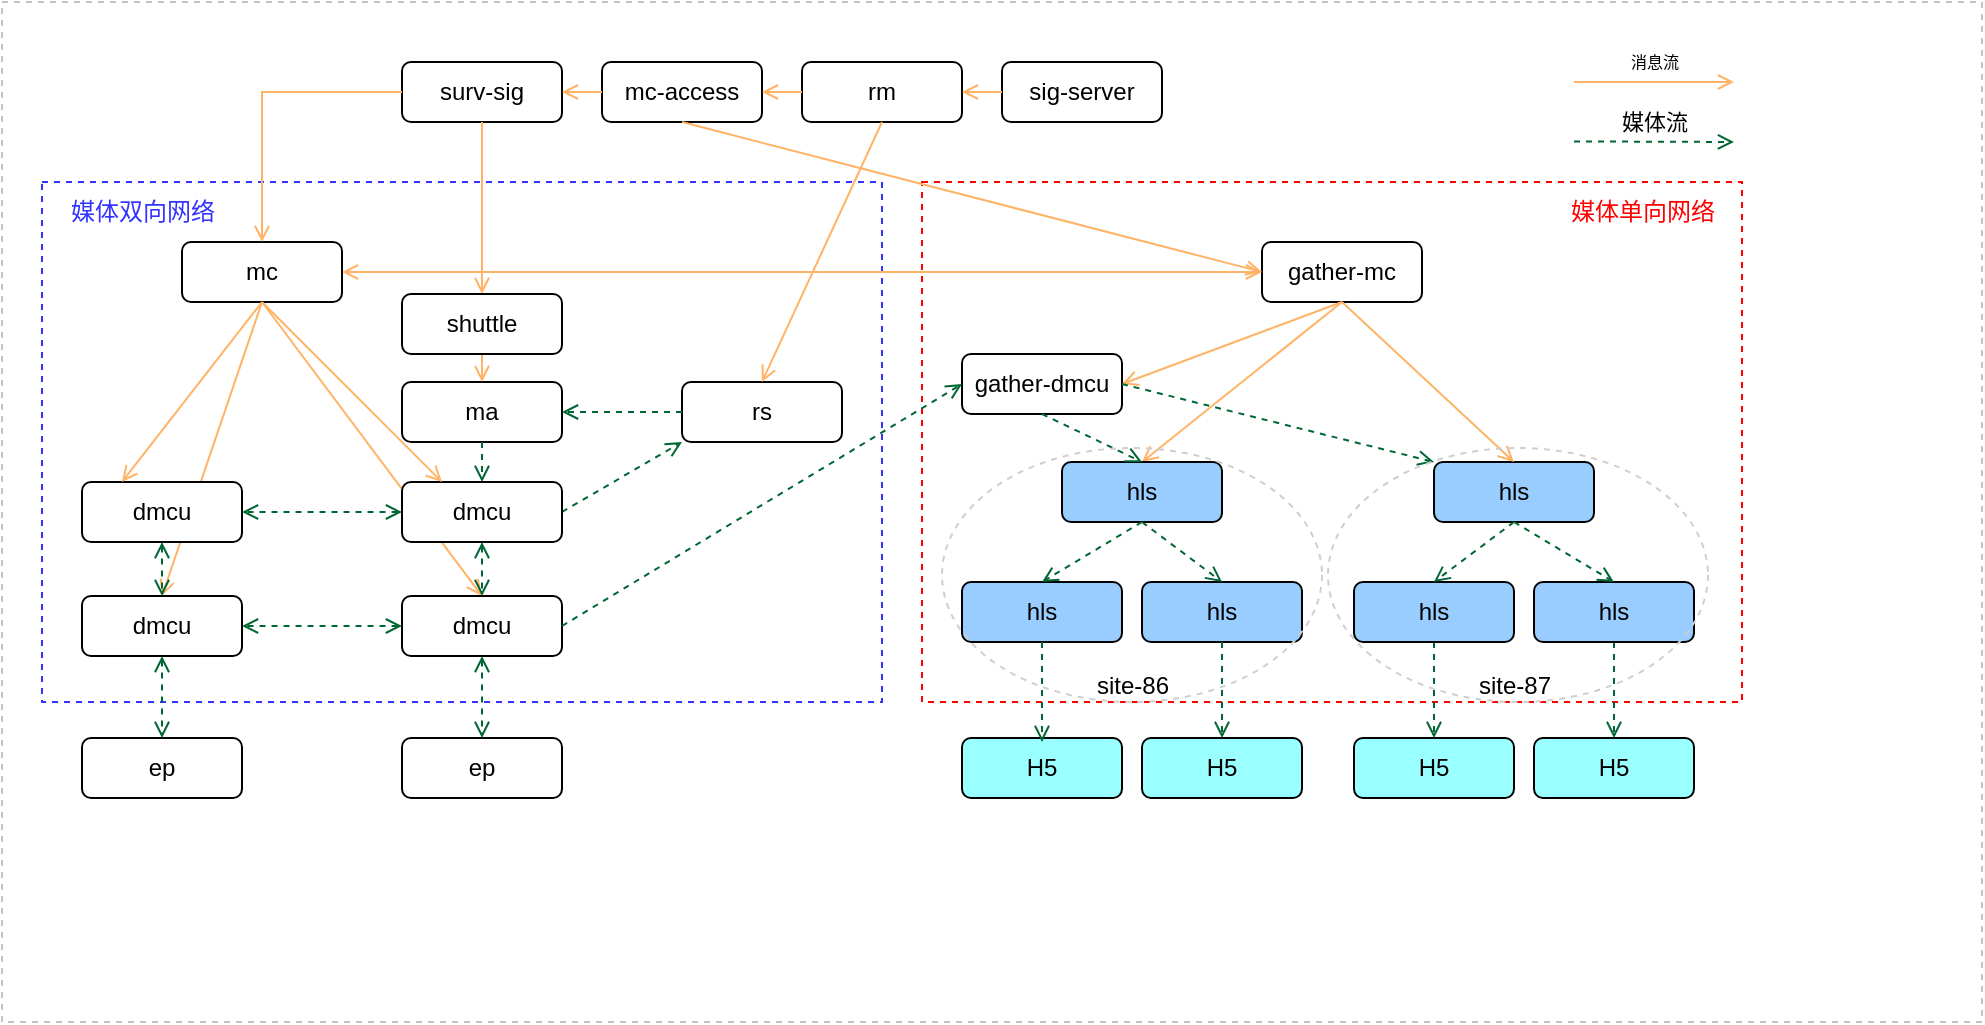 <mxfile version="20.0.3" type="github" pages="2">
  <diagram id="CH8DpX-lFAURxRskI41Q" name="内网直播">
    <mxGraphModel dx="916" dy="461" grid="1" gridSize="10" guides="1" tooltips="1" connect="1" arrows="1" fold="1" page="1" pageScale="1" pageWidth="827" pageHeight="1169" math="0" shadow="0">
      <root>
        <mxCell id="0" />
        <mxCell id="1" parent="0" />
        <mxCell id="xdmrDdHuAQ9QDbXB6d65-68" value="" style="rounded=0;whiteSpace=wrap;html=1;dashed=1;fontSize=11;strokeColor=#C4C4C4;" parent="1" vertex="1">
          <mxGeometry x="180" y="620" width="990" height="510" as="geometry" />
        </mxCell>
        <mxCell id="Kd89IbtlPx_BLbznbSWo-29" value="" style="rounded=0;whiteSpace=wrap;html=1;dashed=1;shadow=0;strokeWidth=1;perimeterSpacing=0;strokeColor=#FF0000;" parent="1" vertex="1">
          <mxGeometry x="640" y="710" width="410" height="260" as="geometry" />
        </mxCell>
        <mxCell id="Kd89IbtlPx_BLbznbSWo-9" value="" style="rounded=0;whiteSpace=wrap;html=1;dashed=1;shadow=0;strokeWidth=1;perimeterSpacing=0;fontColor=#3333FF;strokeColor=#3333ff;" parent="1" vertex="1">
          <mxGeometry x="200" y="710" width="420" height="260" as="geometry" />
        </mxCell>
        <mxCell id="xdmrDdHuAQ9QDbXB6d65-25" value="" style="endArrow=none;html=1;rounded=0;strokeColor=#FFB366;startArrow=open;startFill=0;endFill=0;entryX=0.5;entryY=1;entryDx=0;entryDy=0;exitX=0.5;exitY=0;exitDx=0;exitDy=0;" parent="1" source="xdmrDdHuAQ9QDbXB6d65-22" target="xdmrDdHuAQ9QDbXB6d65-4" edge="1">
          <mxGeometry width="50" height="50" relative="1" as="geometry">
            <mxPoint x="340" y="770" as="sourcePoint" />
            <mxPoint x="380" y="690" as="targetPoint" />
          </mxGeometry>
        </mxCell>
        <mxCell id="xdmrDdHuAQ9QDbXB6d65-27" value="" style="endArrow=none;html=1;rounded=0;strokeColor=#FFB366;startArrow=open;startFill=0;endFill=0;entryX=0.5;entryY=1;entryDx=0;entryDy=0;exitX=0.5;exitY=0;exitDx=0;exitDy=0;" parent="1" source="xdmrDdHuAQ9QDbXB6d65-23" target="xdmrDdHuAQ9QDbXB6d65-4" edge="1">
          <mxGeometry width="50" height="50" relative="1" as="geometry">
            <mxPoint x="380" y="900" as="sourcePoint" />
            <mxPoint x="320" y="850" as="targetPoint" />
          </mxGeometry>
        </mxCell>
        <mxCell id="1ZzLorKd17TTzzQaAokJ-24" value="" style="endArrow=none;html=1;rounded=0;strokeColor=#FFB366;startArrow=open;startFill=0;endFill=0;entryX=0.5;entryY=1;entryDx=0;entryDy=0;exitX=0.5;exitY=0;exitDx=0;exitDy=0;" parent="1" source="1ZzLorKd17TTzzQaAokJ-2" target="Kd89IbtlPx_BLbznbSWo-30" edge="1">
          <mxGeometry width="50" height="50" relative="1" as="geometry">
            <mxPoint x="750" y="880" as="sourcePoint" />
            <mxPoint x="760" y="800" as="targetPoint" />
          </mxGeometry>
        </mxCell>
        <mxCell id="Kd89IbtlPx_BLbznbSWo-30" value="gather-mc" style="rounded=1;whiteSpace=wrap;html=1;" parent="1" vertex="1">
          <mxGeometry x="810" y="740" width="80" height="30" as="geometry" />
        </mxCell>
        <mxCell id="Kd89IbtlPx_BLbznbSWo-31" value="gather-dmcu" style="rounded=1;whiteSpace=wrap;html=1;" parent="1" vertex="1">
          <mxGeometry x="660" y="796" width="80" height="30" as="geometry" />
        </mxCell>
        <mxCell id="Kd89IbtlPx_BLbznbSWo-67" value="媒体单向网络" style="text;html=1;resizable=0;autosize=1;align=center;verticalAlign=middle;points=[];fillColor=none;strokeColor=none;rounded=0;shadow=0;dashed=1;fontColor=#ff0000;" parent="1" vertex="1">
          <mxGeometry x="950" y="710" width="100" height="30" as="geometry" />
        </mxCell>
        <mxCell id="Kd89IbtlPx_BLbznbSWo-68" value="媒体流" style="endArrow=open;startArrow=none;html=1;exitX=1;exitY=0.5;exitDx=0;exitDy=0;rounded=0;endFill=0;startFill=0;dashed=1;strokeColor=#006633;" parent="1" edge="1">
          <mxGeometry x="-0.001" y="10" width="50" height="50" relative="1" as="geometry">
            <mxPoint x="966" y="689.71" as="sourcePoint" />
            <mxPoint x="1046" y="690" as="targetPoint" />
            <mxPoint as="offset" />
          </mxGeometry>
        </mxCell>
        <mxCell id="Kd89IbtlPx_BLbznbSWo-69" value="消息流" style="endArrow=open;html=1;rounded=0;strokeColor=#FFB366;startArrow=none;startFill=0;exitX=1;exitY=0.5;exitDx=0;exitDy=0;endFill=0;fontSize=8;" parent="1" edge="1">
          <mxGeometry y="10" width="50" height="50" relative="1" as="geometry">
            <mxPoint x="966" y="660" as="sourcePoint" />
            <mxPoint x="1046" y="660" as="targetPoint" />
            <mxPoint as="offset" />
          </mxGeometry>
        </mxCell>
        <mxCell id="1ZzLorKd17TTzzQaAokJ-2" value="hls" style="rounded=1;whiteSpace=wrap;html=1;fillColor=#99CCFF;" parent="1" vertex="1">
          <mxGeometry x="710" y="850" width="80" height="30" as="geometry" />
        </mxCell>
        <mxCell id="1ZzLorKd17TTzzQaAokJ-4" value="hls" style="rounded=1;whiteSpace=wrap;html=1;fillColor=#99CCFF;" parent="1" vertex="1">
          <mxGeometry x="660" y="910" width="80" height="30" as="geometry" />
        </mxCell>
        <mxCell id="1ZzLorKd17TTzzQaAokJ-5" value="hls" style="rounded=1;whiteSpace=wrap;html=1;fillColor=#99CCFF;" parent="1" vertex="1">
          <mxGeometry x="750" y="910" width="80" height="30" as="geometry" />
        </mxCell>
        <mxCell id="1ZzLorKd17TTzzQaAokJ-13" value="" style="endArrow=open;startArrow=none;html=1;entryX=0.5;entryY=0;entryDx=0;entryDy=0;rounded=0;endFill=0;startFill=0;dashed=1;strokeColor=#006633;exitX=0.5;exitY=1;exitDx=0;exitDy=0;" parent="1" source="1ZzLorKd17TTzzQaAokJ-2" target="1ZzLorKd17TTzzQaAokJ-5" edge="1">
          <mxGeometry width="50" height="50" relative="1" as="geometry">
            <mxPoint x="880" y="910" as="sourcePoint" />
            <mxPoint x="900" y="940" as="targetPoint" />
          </mxGeometry>
        </mxCell>
        <mxCell id="1ZzLorKd17TTzzQaAokJ-17" value="H5" style="rounded=1;whiteSpace=wrap;html=1;fillColor=#99FFFF;" parent="1" vertex="1">
          <mxGeometry x="856" y="988" width="80" height="30" as="geometry" />
        </mxCell>
        <mxCell id="1ZzLorKd17TTzzQaAokJ-18" value="H5" style="rounded=1;whiteSpace=wrap;html=1;fillColor=#99FFFF;" parent="1" vertex="1">
          <mxGeometry x="946" y="988" width="80" height="30" as="geometry" />
        </mxCell>
        <mxCell id="1ZzLorKd17TTzzQaAokJ-21" value="" style="endArrow=open;startArrow=none;html=1;rounded=0;endFill=0;startFill=0;dashed=1;strokeColor=#006633;exitX=0.5;exitY=1;exitDx=0;exitDy=0;entryX=0.5;entryY=0;entryDx=0;entryDy=0;" parent="1" source="xdmrDdHuAQ9QDbXB6d65-47" target="1ZzLorKd17TTzzQaAokJ-17" edge="1">
          <mxGeometry width="50" height="50" relative="1" as="geometry">
            <mxPoint x="899.66" y="960" as="sourcePoint" />
            <mxPoint x="899.66" y="984" as="targetPoint" />
          </mxGeometry>
        </mxCell>
        <mxCell id="1ZzLorKd17TTzzQaAokJ-22" value="" style="endArrow=open;startArrow=none;html=1;rounded=0;endFill=0;startFill=0;dashed=1;strokeColor=#006633;exitX=0.5;exitY=1;exitDx=0;exitDy=0;entryX=0.5;entryY=0;entryDx=0;entryDy=0;" parent="1" source="xdmrDdHuAQ9QDbXB6d65-48" target="1ZzLorKd17TTzzQaAokJ-18" edge="1">
          <mxGeometry width="50" height="50" relative="1" as="geometry">
            <mxPoint x="999.66" y="960" as="sourcePoint" />
            <mxPoint x="970" y="990" as="targetPoint" />
          </mxGeometry>
        </mxCell>
        <mxCell id="1ZzLorKd17TTzzQaAokJ-23" value="" style="endArrow=none;html=1;rounded=0;strokeColor=#FFB366;startArrow=open;startFill=0;exitX=1;exitY=0.5;exitDx=0;exitDy=0;endFill=0;entryX=0.5;entryY=1;entryDx=0;entryDy=0;" parent="1" source="Kd89IbtlPx_BLbznbSWo-31" target="Kd89IbtlPx_BLbznbSWo-30" edge="1">
          <mxGeometry width="50" height="50" relative="1" as="geometry">
            <mxPoint x="820" y="820" as="sourcePoint" />
            <mxPoint x="670" y="780" as="targetPoint" />
          </mxGeometry>
        </mxCell>
        <mxCell id="OHjsqi2Uj-dsCTkNZmKD-3" value="dmcu" style="rounded=1;whiteSpace=wrap;html=1;" parent="1" vertex="1">
          <mxGeometry x="220" y="860" width="80" height="30" as="geometry" />
        </mxCell>
        <mxCell id="xdmrDdHuAQ9QDbXB6d65-3" value="ma" style="rounded=1;whiteSpace=wrap;html=1;" parent="1" vertex="1">
          <mxGeometry x="380" y="810" width="80" height="30" as="geometry" />
        </mxCell>
        <mxCell id="xdmrDdHuAQ9QDbXB6d65-6" value="sig-server" style="rounded=1;whiteSpace=wrap;html=1;" parent="1" vertex="1">
          <mxGeometry x="680" y="650" width="80" height="30" as="geometry" />
        </mxCell>
        <mxCell id="xdmrDdHuAQ9QDbXB6d65-7" value="rm" style="rounded=1;whiteSpace=wrap;html=1;" parent="1" vertex="1">
          <mxGeometry x="580" y="650" width="80" height="30" as="geometry" />
        </mxCell>
        <mxCell id="xdmrDdHuAQ9QDbXB6d65-8" value="rs" style="rounded=1;whiteSpace=wrap;html=1;" parent="1" vertex="1">
          <mxGeometry x="520" y="810" width="80" height="30" as="geometry" />
        </mxCell>
        <mxCell id="xdmrDdHuAQ9QDbXB6d65-9" value="mc-access" style="rounded=1;whiteSpace=wrap;html=1;" parent="1" vertex="1">
          <mxGeometry x="480" y="650" width="80" height="30" as="geometry" />
        </mxCell>
        <mxCell id="xdmrDdHuAQ9QDbXB6d65-10" value="surv-sig" style="rounded=1;whiteSpace=wrap;html=1;" parent="1" vertex="1">
          <mxGeometry x="380" y="650" width="80" height="30" as="geometry" />
        </mxCell>
        <mxCell id="xdmrDdHuAQ9QDbXB6d65-16" value="" style="endArrow=none;html=1;rounded=0;strokeColor=#FFB366;startArrow=open;startFill=0;endFill=0;entryX=0;entryY=0.5;entryDx=0;entryDy=0;exitX=1;exitY=0.5;exitDx=0;exitDy=0;" parent="1" source="xdmrDdHuAQ9QDbXB6d65-7" target="xdmrDdHuAQ9QDbXB6d65-6" edge="1">
          <mxGeometry width="50" height="50" relative="1" as="geometry">
            <mxPoint x="770" y="820" as="sourcePoint" />
            <mxPoint x="770" y="690" as="targetPoint" />
          </mxGeometry>
        </mxCell>
        <mxCell id="xdmrDdHuAQ9QDbXB6d65-17" value="" style="endArrow=none;html=1;rounded=0;strokeColor=#FFB366;startArrow=open;startFill=0;endFill=0;entryX=0;entryY=0.5;entryDx=0;entryDy=0;exitX=1;exitY=0.5;exitDx=0;exitDy=0;" parent="1" source="xdmrDdHuAQ9QDbXB6d65-9" target="xdmrDdHuAQ9QDbXB6d65-7" edge="1">
          <mxGeometry width="50" height="50" relative="1" as="geometry">
            <mxPoint x="560" y="640" as="sourcePoint" />
            <mxPoint x="580" y="640" as="targetPoint" />
          </mxGeometry>
        </mxCell>
        <mxCell id="xdmrDdHuAQ9QDbXB6d65-18" value="" style="endArrow=none;html=1;rounded=0;strokeColor=#FFB366;startArrow=open;startFill=0;endFill=0;entryX=0;entryY=0.5;entryDx=0;entryDy=0;exitX=1;exitY=0.5;exitDx=0;exitDy=0;" parent="1" source="xdmrDdHuAQ9QDbXB6d65-10" target="xdmrDdHuAQ9QDbXB6d65-9" edge="1">
          <mxGeometry width="50" height="50" relative="1" as="geometry">
            <mxPoint x="680" y="685" as="sourcePoint" />
            <mxPoint x="700" y="685" as="targetPoint" />
          </mxGeometry>
        </mxCell>
        <mxCell id="Kd89IbtlPx_BLbznbSWo-66" value="媒体双向网络" style="text;html=1;resizable=0;autosize=1;align=center;verticalAlign=middle;points=[];fillColor=none;strokeColor=none;rounded=0;shadow=0;dashed=1;fontColor=#3333ff;" parent="1" vertex="1">
          <mxGeometry x="200" y="710" width="100" height="30" as="geometry" />
        </mxCell>
        <mxCell id="xdmrDdHuAQ9QDbXB6d65-21" value="" style="endArrow=open;html=1;strokeColor=#FFB366;startArrow=open;startFill=0;endFill=0;entryX=0;entryY=0.5;entryDx=0;entryDy=0;exitX=1;exitY=0.5;exitDx=0;exitDy=0;strokeWidth=1;rounded=1;" parent="1" source="xdmrDdHuAQ9QDbXB6d65-4" target="Kd89IbtlPx_BLbznbSWo-30" edge="1">
          <mxGeometry width="50" height="50" relative="1" as="geometry">
            <mxPoint x="310" y="720" as="sourcePoint" />
            <mxPoint x="580.0" y="690" as="targetPoint" />
            <Array as="points" />
          </mxGeometry>
        </mxCell>
        <mxCell id="xdmrDdHuAQ9QDbXB6d65-22" value="dmcu" style="rounded=1;whiteSpace=wrap;html=1;" parent="1" vertex="1">
          <mxGeometry x="220" y="917" width="80" height="30" as="geometry" />
        </mxCell>
        <mxCell id="xdmrDdHuAQ9QDbXB6d65-23" value="dmcu" style="rounded=1;whiteSpace=wrap;html=1;" parent="1" vertex="1">
          <mxGeometry x="380" y="917" width="80" height="30" as="geometry" />
        </mxCell>
        <mxCell id="xdmrDdHuAQ9QDbXB6d65-4" value="mc" style="rounded=1;whiteSpace=wrap;html=1;" parent="1" vertex="1">
          <mxGeometry x="270" y="740" width="80" height="30" as="geometry" />
        </mxCell>
        <mxCell id="xdmrDdHuAQ9QDbXB6d65-30" value="" style="endArrow=none;html=1;rounded=0;strokeColor=#FFB366;startArrow=open;startFill=0;endFill=0;entryX=0.5;entryY=1;entryDx=0;entryDy=0;exitX=0.5;exitY=0;exitDx=0;exitDy=0;" parent="1" source="OHjsqi2Uj-dsCTkNZmKD-4" target="xdmrDdHuAQ9QDbXB6d65-10" edge="1">
          <mxGeometry width="50" height="50" relative="1" as="geometry">
            <mxPoint x="460.0" y="690" as="sourcePoint" />
            <mxPoint x="480.0" y="690" as="targetPoint" />
          </mxGeometry>
        </mxCell>
        <mxCell id="xdmrDdHuAQ9QDbXB6d65-31" value="" style="endArrow=open;startArrow=none;html=1;exitX=0;exitY=0.5;exitDx=0;exitDy=0;entryX=1;entryY=0.5;entryDx=0;entryDy=0;rounded=0;endFill=0;startFill=0;dashed=1;strokeColor=#006633;" parent="1" source="xdmrDdHuAQ9QDbXB6d65-8" target="xdmrDdHuAQ9QDbXB6d65-3" edge="1">
          <mxGeometry width="50" height="50" relative="1" as="geometry">
            <mxPoint x="570.0" y="885" as="sourcePoint" />
            <mxPoint x="470.0" y="905" as="targetPoint" />
          </mxGeometry>
        </mxCell>
        <mxCell id="xdmrDdHuAQ9QDbXB6d65-32" value="" style="endArrow=open;startArrow=none;html=1;exitX=0.5;exitY=1;exitDx=0;exitDy=0;entryX=0.5;entryY=0;entryDx=0;entryDy=0;rounded=0;endFill=0;startFill=0;dashed=1;strokeColor=#006633;" parent="1" source="xdmrDdHuAQ9QDbXB6d65-3" target="xdmrDdHuAQ9QDbXB6d65-35" edge="1">
          <mxGeometry width="50" height="50" relative="1" as="geometry">
            <mxPoint x="550.0" y="910" as="sourcePoint" />
            <mxPoint x="450.0" y="930" as="targetPoint" />
          </mxGeometry>
        </mxCell>
        <mxCell id="xdmrDdHuAQ9QDbXB6d65-33" value="" style="endArrow=open;startArrow=none;html=1;entryX=0;entryY=1;entryDx=0;entryDy=0;rounded=0;endFill=0;startFill=0;dashed=1;strokeColor=#006633;exitX=1;exitY=0.5;exitDx=0;exitDy=0;" parent="1" source="xdmrDdHuAQ9QDbXB6d65-35" target="xdmrDdHuAQ9QDbXB6d65-8" edge="1">
          <mxGeometry width="50" height="50" relative="1" as="geometry">
            <mxPoint x="550" y="910" as="sourcePoint" />
            <mxPoint x="460.0" y="930" as="targetPoint" />
            <Array as="points" />
          </mxGeometry>
        </mxCell>
        <mxCell id="xdmrDdHuAQ9QDbXB6d65-34" value="" style="endArrow=open;startArrow=open;html=1;exitX=0;exitY=0.5;exitDx=0;exitDy=0;entryX=1;entryY=0.5;entryDx=0;entryDy=0;rounded=0;endFill=0;startFill=0;dashed=1;strokeColor=#006633;" parent="1" source="xdmrDdHuAQ9QDbXB6d65-35" target="OHjsqi2Uj-dsCTkNZmKD-3" edge="1">
          <mxGeometry width="50" height="50" relative="1" as="geometry">
            <mxPoint x="390.0" y="880" as="sourcePoint" />
            <mxPoint x="290.0" y="900" as="targetPoint" />
          </mxGeometry>
        </mxCell>
        <mxCell id="xdmrDdHuAQ9QDbXB6d65-35" value="dmcu" style="rounded=1;whiteSpace=wrap;html=1;" parent="1" vertex="1">
          <mxGeometry x="380" y="860" width="80" height="30" as="geometry" />
        </mxCell>
        <mxCell id="xdmrDdHuAQ9QDbXB6d65-40" value="" style="endArrow=open;startArrow=open;html=1;exitX=0;exitY=0.5;exitDx=0;exitDy=0;entryX=1;entryY=0.5;entryDx=0;entryDy=0;rounded=0;endFill=0;startFill=0;dashed=1;strokeColor=#006633;" parent="1" source="xdmrDdHuAQ9QDbXB6d65-23" target="xdmrDdHuAQ9QDbXB6d65-22" edge="1">
          <mxGeometry width="50" height="50" relative="1" as="geometry">
            <mxPoint x="320.0" y="988" as="sourcePoint" />
            <mxPoint x="220.0" y="1008" as="targetPoint" />
          </mxGeometry>
        </mxCell>
        <mxCell id="xdmrDdHuAQ9QDbXB6d65-41" value="" style="endArrow=open;startArrow=open;html=1;exitX=0.5;exitY=1;exitDx=0;exitDy=0;entryX=0.5;entryY=0;entryDx=0;entryDy=0;rounded=0;endFill=0;startFill=0;dashed=1;strokeColor=#006633;" parent="1" source="OHjsqi2Uj-dsCTkNZmKD-3" target="xdmrDdHuAQ9QDbXB6d65-22" edge="1">
          <mxGeometry width="50" height="50" relative="1" as="geometry">
            <mxPoint x="260.0" y="1000" as="sourcePoint" />
            <mxPoint x="160.0" y="1020" as="targetPoint" />
          </mxGeometry>
        </mxCell>
        <mxCell id="xdmrDdHuAQ9QDbXB6d65-42" value="" style="endArrow=open;startArrow=open;html=1;exitX=0.5;exitY=1;exitDx=0;exitDy=0;entryX=0.5;entryY=0;entryDx=0;entryDy=0;rounded=0;endFill=0;startFill=0;dashed=1;strokeColor=#006633;" parent="1" source="xdmrDdHuAQ9QDbXB6d65-35" target="xdmrDdHuAQ9QDbXB6d65-23" edge="1">
          <mxGeometry width="50" height="50" relative="1" as="geometry">
            <mxPoint x="450.0" y="1018" as="sourcePoint" />
            <mxPoint x="350.0" y="1038" as="targetPoint" />
          </mxGeometry>
        </mxCell>
        <mxCell id="xdmrDdHuAQ9QDbXB6d65-43" value="" style="endArrow=none;html=1;rounded=0;strokeColor=#FFB366;startArrow=open;startFill=0;endFill=0;entryX=0.5;entryY=1;entryDx=0;entryDy=0;exitX=0.25;exitY=0;exitDx=0;exitDy=0;" parent="1" source="xdmrDdHuAQ9QDbXB6d65-35" target="xdmrDdHuAQ9QDbXB6d65-4" edge="1">
          <mxGeometry width="50" height="50" relative="1" as="geometry">
            <mxPoint x="430" y="910" as="sourcePoint" />
            <mxPoint x="320" y="780" as="targetPoint" />
          </mxGeometry>
        </mxCell>
        <mxCell id="xdmrDdHuAQ9QDbXB6d65-44" value="" style="endArrow=none;html=1;rounded=0;strokeColor=#FFB366;startArrow=open;startFill=0;endFill=0;entryX=0.5;entryY=1;entryDx=0;entryDy=0;exitX=0.25;exitY=0;exitDx=0;exitDy=0;" parent="1" source="OHjsqi2Uj-dsCTkNZmKD-3" target="xdmrDdHuAQ9QDbXB6d65-4" edge="1">
          <mxGeometry width="50" height="50" relative="1" as="geometry">
            <mxPoint x="270" y="910" as="sourcePoint" />
            <mxPoint x="320" y="780" as="targetPoint" />
          </mxGeometry>
        </mxCell>
        <mxCell id="xdmrDdHuAQ9QDbXB6d65-45" value="" style="endArrow=open;startArrow=none;html=1;entryX=0;entryY=0.5;entryDx=0;entryDy=0;rounded=0;endFill=0;startFill=0;dashed=1;strokeColor=#006633;exitX=1;exitY=0.5;exitDx=0;exitDy=0;" parent="1" source="xdmrDdHuAQ9QDbXB6d65-23" target="Kd89IbtlPx_BLbznbSWo-31" edge="1">
          <mxGeometry width="50" height="50" relative="1" as="geometry">
            <mxPoint x="470" y="865" as="sourcePoint" />
            <mxPoint x="570.0" y="820" as="targetPoint" />
            <Array as="points" />
          </mxGeometry>
        </mxCell>
        <mxCell id="xdmrDdHuAQ9QDbXB6d65-46" value="hls" style="rounded=1;whiteSpace=wrap;html=1;fillColor=#99CCFF;" parent="1" vertex="1">
          <mxGeometry x="896" y="850" width="80" height="30" as="geometry" />
        </mxCell>
        <mxCell id="xdmrDdHuAQ9QDbXB6d65-47" value="hls" style="rounded=1;whiteSpace=wrap;html=1;fillColor=#99CCFF;" parent="1" vertex="1">
          <mxGeometry x="856" y="910" width="80" height="30" as="geometry" />
        </mxCell>
        <mxCell id="xdmrDdHuAQ9QDbXB6d65-48" value="hls" style="rounded=1;whiteSpace=wrap;html=1;fillColor=#99CCFF;" parent="1" vertex="1">
          <mxGeometry x="946" y="910" width="80" height="30" as="geometry" />
        </mxCell>
        <mxCell id="xdmrDdHuAQ9QDbXB6d65-49" value="" style="endArrow=open;startArrow=none;html=1;exitX=0.5;exitY=1;exitDx=0;exitDy=0;entryX=0.5;entryY=0;entryDx=0;entryDy=0;rounded=0;endFill=0;startFill=0;dashed=1;strokeColor=#006633;" parent="1" source="Kd89IbtlPx_BLbznbSWo-31" target="1ZzLorKd17TTzzQaAokJ-2" edge="1">
          <mxGeometry width="50" height="50" relative="1" as="geometry">
            <mxPoint x="710.0" y="820" as="sourcePoint" />
            <mxPoint x="710.0" y="910" as="targetPoint" />
          </mxGeometry>
        </mxCell>
        <mxCell id="xdmrDdHuAQ9QDbXB6d65-50" value="" style="endArrow=open;startArrow=none;html=1;exitX=1;exitY=0.5;exitDx=0;exitDy=0;entryX=0;entryY=0;entryDx=0;entryDy=0;rounded=0;endFill=0;startFill=0;dashed=1;strokeColor=#006633;" parent="1" source="Kd89IbtlPx_BLbznbSWo-31" target="xdmrDdHuAQ9QDbXB6d65-46" edge="1">
          <mxGeometry width="50" height="50" relative="1" as="geometry">
            <mxPoint x="770.0" y="800" as="sourcePoint" />
            <mxPoint x="830.0" y="830" as="targetPoint" />
          </mxGeometry>
        </mxCell>
        <mxCell id="xdmrDdHuAQ9QDbXB6d65-51" value="" style="endArrow=open;startArrow=none;html=1;entryX=0.5;entryY=0;entryDx=0;entryDy=0;rounded=0;endFill=0;startFill=0;dashed=1;strokeColor=#006633;exitX=0.5;exitY=1;exitDx=0;exitDy=0;" parent="1" source="1ZzLorKd17TTzzQaAokJ-2" target="1ZzLorKd17TTzzQaAokJ-4" edge="1">
          <mxGeometry width="50" height="50" relative="1" as="geometry">
            <mxPoint x="850.0" y="880" as="sourcePoint" />
            <mxPoint x="890.0" y="910" as="targetPoint" />
          </mxGeometry>
        </mxCell>
        <mxCell id="xdmrDdHuAQ9QDbXB6d65-52" value="" style="endArrow=open;startArrow=none;html=1;entryX=0.5;entryY=0;entryDx=0;entryDy=0;rounded=0;endFill=0;startFill=0;dashed=1;strokeColor=#006633;exitX=0.5;exitY=1;exitDx=0;exitDy=0;" parent="1" source="xdmrDdHuAQ9QDbXB6d65-46" target="xdmrDdHuAQ9QDbXB6d65-47" edge="1">
          <mxGeometry width="50" height="50" relative="1" as="geometry">
            <mxPoint x="920.0" y="860" as="sourcePoint" />
            <mxPoint x="960.0" y="890" as="targetPoint" />
          </mxGeometry>
        </mxCell>
        <mxCell id="xdmrDdHuAQ9QDbXB6d65-53" value="" style="endArrow=open;startArrow=none;html=1;entryX=0.5;entryY=0;entryDx=0;entryDy=0;rounded=0;endFill=0;startFill=0;dashed=1;strokeColor=#006633;exitX=0.5;exitY=1;exitDx=0;exitDy=0;" parent="1" source="xdmrDdHuAQ9QDbXB6d65-46" target="xdmrDdHuAQ9QDbXB6d65-48" edge="1">
          <mxGeometry width="50" height="50" relative="1" as="geometry">
            <mxPoint x="990.0" y="870" as="sourcePoint" />
            <mxPoint x="1030.0" y="900" as="targetPoint" />
          </mxGeometry>
        </mxCell>
        <mxCell id="xdmrDdHuAQ9QDbXB6d65-54" value="" style="endArrow=none;html=1;rounded=0;strokeColor=#FFB366;startArrow=open;startFill=0;endFill=0;entryX=0.5;entryY=1;entryDx=0;entryDy=0;exitX=0.5;exitY=0;exitDx=0;exitDy=0;" parent="1" source="xdmrDdHuAQ9QDbXB6d65-46" target="Kd89IbtlPx_BLbznbSWo-30" edge="1">
          <mxGeometry width="50" height="50" relative="1" as="geometry">
            <mxPoint x="850.0" y="850" as="sourcePoint" />
            <mxPoint x="860.0" y="780" as="targetPoint" />
          </mxGeometry>
        </mxCell>
        <mxCell id="xdmrDdHuAQ9QDbXB6d65-57" value="ep" style="rounded=1;whiteSpace=wrap;html=1;" parent="1" vertex="1">
          <mxGeometry x="220" y="988" width="80" height="30" as="geometry" />
        </mxCell>
        <mxCell id="xdmrDdHuAQ9QDbXB6d65-58" value="" style="endArrow=open;startArrow=open;html=1;exitX=0.5;exitY=1;exitDx=0;exitDy=0;entryX=0.5;entryY=0;entryDx=0;entryDy=0;rounded=0;endFill=0;startFill=0;dashed=1;strokeColor=#006633;" parent="1" source="xdmrDdHuAQ9QDbXB6d65-22" target="xdmrDdHuAQ9QDbXB6d65-57" edge="1">
          <mxGeometry width="50" height="50" relative="1" as="geometry">
            <mxPoint x="380" y="1002.62" as="sourcePoint" />
            <mxPoint x="300" y="1002.62" as="targetPoint" />
          </mxGeometry>
        </mxCell>
        <mxCell id="xdmrDdHuAQ9QDbXB6d65-59" value="" style="endArrow=none;html=1;rounded=0;strokeColor=#FFB366;startArrow=open;startFill=0;endFill=0;entryX=0.5;entryY=1;entryDx=0;entryDy=0;exitX=0.5;exitY=0;exitDx=0;exitDy=0;" parent="1" source="xdmrDdHuAQ9QDbXB6d65-3" target="OHjsqi2Uj-dsCTkNZmKD-4" edge="1">
          <mxGeometry width="50" height="50" relative="1" as="geometry">
            <mxPoint x="440" y="700" as="sourcePoint" />
            <mxPoint x="470.0" y="700" as="targetPoint" />
          </mxGeometry>
        </mxCell>
        <mxCell id="xdmrDdHuAQ9QDbXB6d65-60" value="" style="endArrow=none;html=1;rounded=0;strokeColor=#FFB366;startArrow=open;startFill=0;endFill=0;entryX=0.5;entryY=1;entryDx=0;entryDy=0;exitX=0.5;exitY=0;exitDx=0;exitDy=0;" parent="1" source="xdmrDdHuAQ9QDbXB6d65-8" target="xdmrDdHuAQ9QDbXB6d65-7" edge="1">
          <mxGeometry width="50" height="50" relative="1" as="geometry">
            <mxPoint x="710.0" y="690" as="sourcePoint" />
            <mxPoint x="730.0" y="690" as="targetPoint" />
          </mxGeometry>
        </mxCell>
        <mxCell id="xdmrDdHuAQ9QDbXB6d65-61" value="" style="endArrow=none;html=1;rounded=0;strokeColor=#FFB366;startArrow=open;startFill=0;endFill=0;entryX=0;entryY=0.5;entryDx=0;entryDy=0;exitX=0.5;exitY=0;exitDx=0;exitDy=0;" parent="1" source="xdmrDdHuAQ9QDbXB6d65-4" target="xdmrDdHuAQ9QDbXB6d65-10" edge="1">
          <mxGeometry width="50" height="50" relative="1" as="geometry">
            <mxPoint x="610.0" y="690" as="sourcePoint" />
            <mxPoint x="630.0" y="690" as="targetPoint" />
            <Array as="points">
              <mxPoint x="310" y="665" />
            </Array>
          </mxGeometry>
        </mxCell>
        <mxCell id="OHjsqi2Uj-dsCTkNZmKD-4" value="shuttle" style="rounded=1;whiteSpace=wrap;html=1;" parent="1" vertex="1">
          <mxGeometry x="380" y="766" width="80" height="30" as="geometry" />
        </mxCell>
        <mxCell id="xdmrDdHuAQ9QDbXB6d65-64" value="" style="endArrow=none;html=1;rounded=0;strokeColor=#FFB366;startArrow=open;startFill=0;endFill=0;entryX=0.5;entryY=1;entryDx=0;entryDy=0;exitX=0;exitY=0.5;exitDx=0;exitDy=0;" parent="1" source="Kd89IbtlPx_BLbznbSWo-30" target="xdmrDdHuAQ9QDbXB6d65-9" edge="1">
          <mxGeometry width="50" height="50" relative="1" as="geometry">
            <mxPoint x="610.0" y="790" as="sourcePoint" />
            <mxPoint x="630.0" y="690" as="targetPoint" />
          </mxGeometry>
        </mxCell>
        <mxCell id="xdmrDdHuAQ9QDbXB6d65-66" value="ep" style="rounded=1;whiteSpace=wrap;html=1;" parent="1" vertex="1">
          <mxGeometry x="380" y="988" width="80" height="30" as="geometry" />
        </mxCell>
        <mxCell id="xdmrDdHuAQ9QDbXB6d65-67" value="" style="endArrow=open;startArrow=open;html=1;exitX=0.5;exitY=1;exitDx=0;exitDy=0;entryX=0.5;entryY=0;entryDx=0;entryDy=0;rounded=0;endFill=0;startFill=0;dashed=1;strokeColor=#006633;" parent="1" source="xdmrDdHuAQ9QDbXB6d65-23" target="xdmrDdHuAQ9QDbXB6d65-66" edge="1">
          <mxGeometry width="50" height="50" relative="1" as="geometry">
            <mxPoint x="360" y="940" as="sourcePoint" />
            <mxPoint x="360" y="998" as="targetPoint" />
          </mxGeometry>
        </mxCell>
        <mxCell id="3sSD05mplpoPzoIQ_q1C-1" value="H5" style="rounded=1;whiteSpace=wrap;html=1;fillColor=#99FFFF;" vertex="1" parent="1">
          <mxGeometry x="660" y="988" width="80" height="30" as="geometry" />
        </mxCell>
        <mxCell id="3sSD05mplpoPzoIQ_q1C-2" value="H5" style="rounded=1;whiteSpace=wrap;html=1;fillColor=#99FFFF;" vertex="1" parent="1">
          <mxGeometry x="750" y="988" width="80" height="30" as="geometry" />
        </mxCell>
        <mxCell id="3sSD05mplpoPzoIQ_q1C-3" value="" style="endArrow=open;startArrow=none;html=1;rounded=0;endFill=0;startFill=0;dashed=1;strokeColor=#006633;exitX=0.5;exitY=1;exitDx=0;exitDy=0;" edge="1" parent="1" source="1ZzLorKd17TTzzQaAokJ-4">
          <mxGeometry width="50" height="50" relative="1" as="geometry">
            <mxPoint x="699.72" y="950.0" as="sourcePoint" />
            <mxPoint x="700" y="990" as="targetPoint" />
          </mxGeometry>
        </mxCell>
        <mxCell id="3sSD05mplpoPzoIQ_q1C-4" value="" style="endArrow=open;startArrow=none;html=1;rounded=0;endFill=0;startFill=0;dashed=1;strokeColor=#006633;exitX=0.5;exitY=1;exitDx=0;exitDy=0;entryX=0.5;entryY=0;entryDx=0;entryDy=0;" edge="1" parent="1" source="1ZzLorKd17TTzzQaAokJ-5" target="3sSD05mplpoPzoIQ_q1C-2">
          <mxGeometry width="50" height="50" relative="1" as="geometry">
            <mxPoint x="780" y="950.0" as="sourcePoint" />
            <mxPoint x="780" y="1000.0" as="targetPoint" />
          </mxGeometry>
        </mxCell>
        <mxCell id="3sSD05mplpoPzoIQ_q1C-5" value="" style="ellipse;whiteSpace=wrap;html=1;fillColor=none;strokeColor=#CFCFCF;dashed=1;" vertex="1" parent="1">
          <mxGeometry x="650" y="843" width="190" height="127" as="geometry" />
        </mxCell>
        <mxCell id="3sSD05mplpoPzoIQ_q1C-6" value="" style="ellipse;whiteSpace=wrap;html=1;fillColor=none;strokeColor=#CFCFCF;dashed=1;" vertex="1" parent="1">
          <mxGeometry x="843" y="843" width="190" height="127" as="geometry" />
        </mxCell>
        <mxCell id="3sSD05mplpoPzoIQ_q1C-7" value="site-86" style="text;html=1;resizable=0;autosize=1;align=center;verticalAlign=middle;points=[];fillColor=none;strokeColor=none;rounded=0;dashed=1;" vertex="1" parent="1">
          <mxGeometry x="715" y="947" width="60" height="30" as="geometry" />
        </mxCell>
        <mxCell id="3sSD05mplpoPzoIQ_q1C-8" value="site-87" style="text;html=1;resizable=0;autosize=1;align=center;verticalAlign=middle;points=[];fillColor=none;strokeColor=none;rounded=0;dashed=1;" vertex="1" parent="1">
          <mxGeometry x="906" y="947" width="60" height="30" as="geometry" />
        </mxCell>
      </root>
    </mxGraphModel>
  </diagram>
  <diagram name="APP看直播" id="mYfIbaoRDlwbGDzJ5zfl">
    <mxGraphModel dx="855" dy="430" grid="1" gridSize="10" guides="1" tooltips="1" connect="1" arrows="1" fold="1" page="1" pageScale="1" pageWidth="827" pageHeight="1169" math="0" shadow="0">
      <root>
        <mxCell id="eVBBevyLOpbmpJ8gu9N7-0" />
        <mxCell id="eVBBevyLOpbmpJ8gu9N7-1" parent="eVBBevyLOpbmpJ8gu9N7-0" />
        <mxCell id="eVBBevyLOpbmpJ8gu9N7-2" value="" style="rounded=0;whiteSpace=wrap;html=1;dashed=1;fontSize=11;strokeColor=#C4C4C4;" vertex="1" parent="eVBBevyLOpbmpJ8gu9N7-1">
          <mxGeometry x="180" y="620" width="990" height="510" as="geometry" />
        </mxCell>
        <mxCell id="eVBBevyLOpbmpJ8gu9N7-3" value="" style="rounded=0;whiteSpace=wrap;html=1;dashed=1;shadow=0;strokeWidth=1;perimeterSpacing=0;strokeColor=#FF0000;" vertex="1" parent="eVBBevyLOpbmpJ8gu9N7-1">
          <mxGeometry x="640" y="710" width="410" height="260" as="geometry" />
        </mxCell>
        <mxCell id="eVBBevyLOpbmpJ8gu9N7-71" value="" style="ellipse;whiteSpace=wrap;html=1;fillColor=none;strokeColor=#CFCFCF;dashed=1;" vertex="1" parent="eVBBevyLOpbmpJ8gu9N7-1">
          <mxGeometry x="650" y="843" width="190" height="127" as="geometry" />
        </mxCell>
        <mxCell id="eVBBevyLOpbmpJ8gu9N7-72" value="" style="ellipse;whiteSpace=wrap;html=1;fillColor=none;strokeColor=#CFCFCF;dashed=1;" vertex="1" parent="eVBBevyLOpbmpJ8gu9N7-1">
          <mxGeometry x="843" y="843" width="190" height="127" as="geometry" />
        </mxCell>
        <mxCell id="eVBBevyLOpbmpJ8gu9N7-4" value="" style="rounded=0;whiteSpace=wrap;html=1;dashed=1;shadow=0;strokeWidth=1;perimeterSpacing=0;fontColor=#3333FF;strokeColor=#3333ff;" vertex="1" parent="eVBBevyLOpbmpJ8gu9N7-1">
          <mxGeometry x="200" y="710" width="420" height="260" as="geometry" />
        </mxCell>
        <mxCell id="eVBBevyLOpbmpJ8gu9N7-5" value="" style="endArrow=none;html=1;rounded=0;strokeColor=#FFB366;startArrow=open;startFill=0;endFill=0;entryX=0.5;entryY=1;entryDx=0;entryDy=0;exitX=0.5;exitY=0;exitDx=0;exitDy=0;" edge="1" parent="eVBBevyLOpbmpJ8gu9N7-1" source="eVBBevyLOpbmpJ8gu9N7-34" target="eVBBevyLOpbmpJ8gu9N7-36">
          <mxGeometry width="50" height="50" relative="1" as="geometry">
            <mxPoint x="340" y="770" as="sourcePoint" />
            <mxPoint x="380" y="690" as="targetPoint" />
          </mxGeometry>
        </mxCell>
        <mxCell id="eVBBevyLOpbmpJ8gu9N7-6" value="" style="endArrow=none;html=1;rounded=0;strokeColor=#FFB366;startArrow=open;startFill=0;endFill=0;entryX=0.5;entryY=1;entryDx=0;entryDy=0;exitX=0.5;exitY=0;exitDx=0;exitDy=0;" edge="1" parent="eVBBevyLOpbmpJ8gu9N7-1" source="eVBBevyLOpbmpJ8gu9N7-35" target="eVBBevyLOpbmpJ8gu9N7-36">
          <mxGeometry width="50" height="50" relative="1" as="geometry">
            <mxPoint x="380" y="900" as="sourcePoint" />
            <mxPoint x="320" y="850" as="targetPoint" />
          </mxGeometry>
        </mxCell>
        <mxCell id="eVBBevyLOpbmpJ8gu9N7-7" value="" style="endArrow=none;html=1;rounded=0;strokeColor=#FFB366;startArrow=open;startFill=0;endFill=0;entryX=0.5;entryY=1;entryDx=0;entryDy=0;exitX=0.5;exitY=0;exitDx=0;exitDy=0;" edge="1" parent="eVBBevyLOpbmpJ8gu9N7-1" source="eVBBevyLOpbmpJ8gu9N7-13" target="eVBBevyLOpbmpJ8gu9N7-8">
          <mxGeometry width="50" height="50" relative="1" as="geometry">
            <mxPoint x="750" y="880" as="sourcePoint" />
            <mxPoint x="760" y="800" as="targetPoint" />
          </mxGeometry>
        </mxCell>
        <mxCell id="eVBBevyLOpbmpJ8gu9N7-8" value="gather-mc" style="rounded=1;whiteSpace=wrap;html=1;" vertex="1" parent="eVBBevyLOpbmpJ8gu9N7-1">
          <mxGeometry x="810" y="740" width="80" height="30" as="geometry" />
        </mxCell>
        <mxCell id="eVBBevyLOpbmpJ8gu9N7-9" value="gather-dmcu" style="rounded=1;whiteSpace=wrap;html=1;" vertex="1" parent="eVBBevyLOpbmpJ8gu9N7-1">
          <mxGeometry x="660" y="796" width="80" height="30" as="geometry" />
        </mxCell>
        <mxCell id="eVBBevyLOpbmpJ8gu9N7-10" value="媒体单向网络" style="text;html=1;resizable=0;autosize=1;align=center;verticalAlign=middle;points=[];fillColor=none;strokeColor=none;rounded=0;shadow=0;dashed=1;fontColor=#ff0000;" vertex="1" parent="eVBBevyLOpbmpJ8gu9N7-1">
          <mxGeometry x="950" y="710" width="100" height="30" as="geometry" />
        </mxCell>
        <mxCell id="eVBBevyLOpbmpJ8gu9N7-11" value="媒体流" style="endArrow=open;startArrow=none;html=1;exitX=1;exitY=0.5;exitDx=0;exitDy=0;rounded=0;endFill=0;startFill=0;dashed=1;strokeColor=#006633;" edge="1" parent="eVBBevyLOpbmpJ8gu9N7-1">
          <mxGeometry x="-0.001" y="10" width="50" height="50" relative="1" as="geometry">
            <mxPoint x="966" y="689.71" as="sourcePoint" />
            <mxPoint x="1046" y="690" as="targetPoint" />
            <mxPoint as="offset" />
          </mxGeometry>
        </mxCell>
        <mxCell id="eVBBevyLOpbmpJ8gu9N7-12" value="消息流" style="endArrow=open;html=1;rounded=0;strokeColor=#FFB366;startArrow=none;startFill=0;exitX=1;exitY=0.5;exitDx=0;exitDy=0;endFill=0;fontSize=8;" edge="1" parent="eVBBevyLOpbmpJ8gu9N7-1">
          <mxGeometry y="10" width="50" height="50" relative="1" as="geometry">
            <mxPoint x="966" y="660" as="sourcePoint" />
            <mxPoint x="1046" y="660" as="targetPoint" />
            <mxPoint as="offset" />
          </mxGeometry>
        </mxCell>
        <mxCell id="eVBBevyLOpbmpJ8gu9N7-13" value="dmcu" style="rounded=1;whiteSpace=wrap;html=1;fillColor=#99CCFF;" vertex="1" parent="eVBBevyLOpbmpJ8gu9N7-1">
          <mxGeometry x="710" y="850" width="80" height="30" as="geometry" />
        </mxCell>
        <mxCell id="eVBBevyLOpbmpJ8gu9N7-14" value="dmcu" style="rounded=1;whiteSpace=wrap;html=1;fillColor=#99CCFF;" vertex="1" parent="eVBBevyLOpbmpJ8gu9N7-1">
          <mxGeometry x="660" y="910" width="80" height="30" as="geometry" />
        </mxCell>
        <mxCell id="eVBBevyLOpbmpJ8gu9N7-15" value="hls" style="rounded=1;whiteSpace=wrap;html=1;fillColor=#99CCFF;" vertex="1" parent="eVBBevyLOpbmpJ8gu9N7-1">
          <mxGeometry x="750" y="910" width="80" height="30" as="geometry" />
        </mxCell>
        <mxCell id="eVBBevyLOpbmpJ8gu9N7-16" value="" style="endArrow=open;startArrow=none;html=1;entryX=0.5;entryY=0;entryDx=0;entryDy=0;rounded=0;endFill=0;startFill=0;dashed=1;strokeColor=#006633;exitX=0.5;exitY=1;exitDx=0;exitDy=0;" edge="1" parent="eVBBevyLOpbmpJ8gu9N7-1" source="eVBBevyLOpbmpJ8gu9N7-13" target="eVBBevyLOpbmpJ8gu9N7-15">
          <mxGeometry width="50" height="50" relative="1" as="geometry">
            <mxPoint x="880" y="910" as="sourcePoint" />
            <mxPoint x="900" y="940" as="targetPoint" />
          </mxGeometry>
        </mxCell>
        <mxCell id="eVBBevyLOpbmpJ8gu9N7-17" value="APP" style="rounded=1;whiteSpace=wrap;html=1;fillColor=#99FFFF;" vertex="1" parent="eVBBevyLOpbmpJ8gu9N7-1">
          <mxGeometry x="856" y="988" width="80" height="30" as="geometry" />
        </mxCell>
        <mxCell id="eVBBevyLOpbmpJ8gu9N7-18" value="H5" style="rounded=1;whiteSpace=wrap;html=1;fillColor=#99FFFF;" vertex="1" parent="eVBBevyLOpbmpJ8gu9N7-1">
          <mxGeometry x="946" y="988" width="80" height="30" as="geometry" />
        </mxCell>
        <mxCell id="eVBBevyLOpbmpJ8gu9N7-19" value="" style="endArrow=open;startArrow=none;html=1;rounded=0;endFill=0;startFill=0;dashed=1;strokeColor=#006633;exitX=0.5;exitY=1;exitDx=0;exitDy=0;entryX=0.5;entryY=0;entryDx=0;entryDy=0;" edge="1" parent="eVBBevyLOpbmpJ8gu9N7-1" source="eVBBevyLOpbmpJ8gu9N7-50" target="eVBBevyLOpbmpJ8gu9N7-17">
          <mxGeometry width="50" height="50" relative="1" as="geometry">
            <mxPoint x="899.66" y="960" as="sourcePoint" />
            <mxPoint x="899.66" y="984" as="targetPoint" />
          </mxGeometry>
        </mxCell>
        <mxCell id="eVBBevyLOpbmpJ8gu9N7-20" value="" style="endArrow=open;startArrow=none;html=1;rounded=0;endFill=0;startFill=0;dashed=1;strokeColor=#006633;exitX=0.5;exitY=1;exitDx=0;exitDy=0;entryX=0.5;entryY=0;entryDx=0;entryDy=0;" edge="1" parent="eVBBevyLOpbmpJ8gu9N7-1" source="eVBBevyLOpbmpJ8gu9N7-51" target="eVBBevyLOpbmpJ8gu9N7-18">
          <mxGeometry width="50" height="50" relative="1" as="geometry">
            <mxPoint x="999.66" y="960" as="sourcePoint" />
            <mxPoint x="970" y="990" as="targetPoint" />
          </mxGeometry>
        </mxCell>
        <mxCell id="eVBBevyLOpbmpJ8gu9N7-21" value="" style="endArrow=none;html=1;rounded=0;strokeColor=#FFB366;startArrow=open;startFill=0;exitX=1;exitY=0.5;exitDx=0;exitDy=0;endFill=0;entryX=0.5;entryY=1;entryDx=0;entryDy=0;" edge="1" parent="eVBBevyLOpbmpJ8gu9N7-1" source="eVBBevyLOpbmpJ8gu9N7-9" target="eVBBevyLOpbmpJ8gu9N7-8">
          <mxGeometry width="50" height="50" relative="1" as="geometry">
            <mxPoint x="820" y="820" as="sourcePoint" />
            <mxPoint x="670" y="780" as="targetPoint" />
          </mxGeometry>
        </mxCell>
        <mxCell id="eVBBevyLOpbmpJ8gu9N7-22" value="dmcu" style="rounded=1;whiteSpace=wrap;html=1;" vertex="1" parent="eVBBevyLOpbmpJ8gu9N7-1">
          <mxGeometry x="220" y="860" width="80" height="30" as="geometry" />
        </mxCell>
        <mxCell id="eVBBevyLOpbmpJ8gu9N7-23" value="ma" style="rounded=1;whiteSpace=wrap;html=1;" vertex="1" parent="eVBBevyLOpbmpJ8gu9N7-1">
          <mxGeometry x="380" y="810" width="80" height="30" as="geometry" />
        </mxCell>
        <mxCell id="eVBBevyLOpbmpJ8gu9N7-24" value="sig-server" style="rounded=1;whiteSpace=wrap;html=1;" vertex="1" parent="eVBBevyLOpbmpJ8gu9N7-1">
          <mxGeometry x="680" y="650" width="80" height="30" as="geometry" />
        </mxCell>
        <mxCell id="eVBBevyLOpbmpJ8gu9N7-25" value="rm" style="rounded=1;whiteSpace=wrap;html=1;" vertex="1" parent="eVBBevyLOpbmpJ8gu9N7-1">
          <mxGeometry x="580" y="650" width="80" height="30" as="geometry" />
        </mxCell>
        <mxCell id="eVBBevyLOpbmpJ8gu9N7-26" value="rs" style="rounded=1;whiteSpace=wrap;html=1;" vertex="1" parent="eVBBevyLOpbmpJ8gu9N7-1">
          <mxGeometry x="520" y="810" width="80" height="30" as="geometry" />
        </mxCell>
        <mxCell id="eVBBevyLOpbmpJ8gu9N7-27" value="mc-access" style="rounded=1;whiteSpace=wrap;html=1;" vertex="1" parent="eVBBevyLOpbmpJ8gu9N7-1">
          <mxGeometry x="480" y="650" width="80" height="30" as="geometry" />
        </mxCell>
        <mxCell id="eVBBevyLOpbmpJ8gu9N7-28" value="surv-sig" style="rounded=1;whiteSpace=wrap;html=1;" vertex="1" parent="eVBBevyLOpbmpJ8gu9N7-1">
          <mxGeometry x="380" y="650" width="80" height="30" as="geometry" />
        </mxCell>
        <mxCell id="eVBBevyLOpbmpJ8gu9N7-29" value="" style="endArrow=none;html=1;rounded=0;strokeColor=#FFB366;startArrow=open;startFill=0;endFill=0;entryX=0;entryY=0.5;entryDx=0;entryDy=0;exitX=1;exitY=0.5;exitDx=0;exitDy=0;" edge="1" parent="eVBBevyLOpbmpJ8gu9N7-1" source="eVBBevyLOpbmpJ8gu9N7-25" target="eVBBevyLOpbmpJ8gu9N7-24">
          <mxGeometry width="50" height="50" relative="1" as="geometry">
            <mxPoint x="770" y="820" as="sourcePoint" />
            <mxPoint x="770" y="690" as="targetPoint" />
          </mxGeometry>
        </mxCell>
        <mxCell id="eVBBevyLOpbmpJ8gu9N7-30" value="" style="endArrow=none;html=1;rounded=0;strokeColor=#FFB366;startArrow=open;startFill=0;endFill=0;entryX=0;entryY=0.5;entryDx=0;entryDy=0;exitX=1;exitY=0.5;exitDx=0;exitDy=0;" edge="1" parent="eVBBevyLOpbmpJ8gu9N7-1" source="eVBBevyLOpbmpJ8gu9N7-27" target="eVBBevyLOpbmpJ8gu9N7-25">
          <mxGeometry width="50" height="50" relative="1" as="geometry">
            <mxPoint x="560" y="640" as="sourcePoint" />
            <mxPoint x="580" y="640" as="targetPoint" />
          </mxGeometry>
        </mxCell>
        <mxCell id="eVBBevyLOpbmpJ8gu9N7-31" value="" style="endArrow=none;html=1;rounded=0;strokeColor=#FFB366;startArrow=open;startFill=0;endFill=0;entryX=0;entryY=0.5;entryDx=0;entryDy=0;exitX=1;exitY=0.5;exitDx=0;exitDy=0;" edge="1" parent="eVBBevyLOpbmpJ8gu9N7-1" source="eVBBevyLOpbmpJ8gu9N7-28" target="eVBBevyLOpbmpJ8gu9N7-27">
          <mxGeometry width="50" height="50" relative="1" as="geometry">
            <mxPoint x="680" y="685" as="sourcePoint" />
            <mxPoint x="700" y="685" as="targetPoint" />
          </mxGeometry>
        </mxCell>
        <mxCell id="eVBBevyLOpbmpJ8gu9N7-32" value="媒体双向网络" style="text;html=1;resizable=0;autosize=1;align=center;verticalAlign=middle;points=[];fillColor=none;strokeColor=none;rounded=0;shadow=0;dashed=1;fontColor=#3333ff;" vertex="1" parent="eVBBevyLOpbmpJ8gu9N7-1">
          <mxGeometry x="200" y="710" width="100" height="30" as="geometry" />
        </mxCell>
        <mxCell id="eVBBevyLOpbmpJ8gu9N7-33" value="" style="endArrow=open;html=1;strokeColor=#FFB366;startArrow=open;startFill=0;endFill=0;entryX=0;entryY=0.5;entryDx=0;entryDy=0;exitX=1;exitY=0.5;exitDx=0;exitDy=0;strokeWidth=1;rounded=1;" edge="1" parent="eVBBevyLOpbmpJ8gu9N7-1" source="eVBBevyLOpbmpJ8gu9N7-36" target="eVBBevyLOpbmpJ8gu9N7-8">
          <mxGeometry width="50" height="50" relative="1" as="geometry">
            <mxPoint x="310" y="720" as="sourcePoint" />
            <mxPoint x="580.0" y="690" as="targetPoint" />
            <Array as="points" />
          </mxGeometry>
        </mxCell>
        <mxCell id="eVBBevyLOpbmpJ8gu9N7-34" value="dmcu" style="rounded=1;whiteSpace=wrap;html=1;" vertex="1" parent="eVBBevyLOpbmpJ8gu9N7-1">
          <mxGeometry x="220" y="917" width="80" height="30" as="geometry" />
        </mxCell>
        <mxCell id="eVBBevyLOpbmpJ8gu9N7-35" value="dmcu" style="rounded=1;whiteSpace=wrap;html=1;" vertex="1" parent="eVBBevyLOpbmpJ8gu9N7-1">
          <mxGeometry x="380" y="917" width="80" height="30" as="geometry" />
        </mxCell>
        <mxCell id="eVBBevyLOpbmpJ8gu9N7-36" value="mc" style="rounded=1;whiteSpace=wrap;html=1;" vertex="1" parent="eVBBevyLOpbmpJ8gu9N7-1">
          <mxGeometry x="270" y="740" width="80" height="30" as="geometry" />
        </mxCell>
        <mxCell id="eVBBevyLOpbmpJ8gu9N7-37" value="" style="endArrow=none;html=1;rounded=0;strokeColor=#FFB366;startArrow=open;startFill=0;endFill=0;entryX=0.5;entryY=1;entryDx=0;entryDy=0;exitX=0.5;exitY=0;exitDx=0;exitDy=0;" edge="1" parent="eVBBevyLOpbmpJ8gu9N7-1" source="eVBBevyLOpbmpJ8gu9N7-63" target="eVBBevyLOpbmpJ8gu9N7-28">
          <mxGeometry width="50" height="50" relative="1" as="geometry">
            <mxPoint x="460.0" y="690" as="sourcePoint" />
            <mxPoint x="480.0" y="690" as="targetPoint" />
          </mxGeometry>
        </mxCell>
        <mxCell id="eVBBevyLOpbmpJ8gu9N7-38" value="" style="endArrow=open;startArrow=none;html=1;exitX=0;exitY=0.5;exitDx=0;exitDy=0;entryX=1;entryY=0.5;entryDx=0;entryDy=0;rounded=0;endFill=0;startFill=0;dashed=1;strokeColor=#006633;" edge="1" parent="eVBBevyLOpbmpJ8gu9N7-1" source="eVBBevyLOpbmpJ8gu9N7-26" target="eVBBevyLOpbmpJ8gu9N7-23">
          <mxGeometry width="50" height="50" relative="1" as="geometry">
            <mxPoint x="570.0" y="885" as="sourcePoint" />
            <mxPoint x="470.0" y="905" as="targetPoint" />
          </mxGeometry>
        </mxCell>
        <mxCell id="eVBBevyLOpbmpJ8gu9N7-39" value="" style="endArrow=open;startArrow=none;html=1;exitX=0.5;exitY=1;exitDx=0;exitDy=0;entryX=0.5;entryY=0;entryDx=0;entryDy=0;rounded=0;endFill=0;startFill=0;dashed=1;strokeColor=#006633;" edge="1" parent="eVBBevyLOpbmpJ8gu9N7-1" source="eVBBevyLOpbmpJ8gu9N7-23" target="eVBBevyLOpbmpJ8gu9N7-42">
          <mxGeometry width="50" height="50" relative="1" as="geometry">
            <mxPoint x="550.0" y="910" as="sourcePoint" />
            <mxPoint x="450.0" y="930" as="targetPoint" />
          </mxGeometry>
        </mxCell>
        <mxCell id="eVBBevyLOpbmpJ8gu9N7-40" value="" style="endArrow=open;startArrow=none;html=1;entryX=0;entryY=1;entryDx=0;entryDy=0;rounded=0;endFill=0;startFill=0;dashed=1;strokeColor=#006633;exitX=1;exitY=0.5;exitDx=0;exitDy=0;" edge="1" parent="eVBBevyLOpbmpJ8gu9N7-1" source="eVBBevyLOpbmpJ8gu9N7-42" target="eVBBevyLOpbmpJ8gu9N7-26">
          <mxGeometry width="50" height="50" relative="1" as="geometry">
            <mxPoint x="550" y="910" as="sourcePoint" />
            <mxPoint x="460.0" y="930" as="targetPoint" />
            <Array as="points" />
          </mxGeometry>
        </mxCell>
        <mxCell id="eVBBevyLOpbmpJ8gu9N7-41" value="" style="endArrow=open;startArrow=open;html=1;exitX=0;exitY=0.5;exitDx=0;exitDy=0;entryX=1;entryY=0.5;entryDx=0;entryDy=0;rounded=0;endFill=0;startFill=0;dashed=1;strokeColor=#006633;" edge="1" parent="eVBBevyLOpbmpJ8gu9N7-1" source="eVBBevyLOpbmpJ8gu9N7-42" target="eVBBevyLOpbmpJ8gu9N7-22">
          <mxGeometry width="50" height="50" relative="1" as="geometry">
            <mxPoint x="390.0" y="880" as="sourcePoint" />
            <mxPoint x="290.0" y="900" as="targetPoint" />
          </mxGeometry>
        </mxCell>
        <mxCell id="eVBBevyLOpbmpJ8gu9N7-42" value="dmcu" style="rounded=1;whiteSpace=wrap;html=1;" vertex="1" parent="eVBBevyLOpbmpJ8gu9N7-1">
          <mxGeometry x="380" y="860" width="80" height="30" as="geometry" />
        </mxCell>
        <mxCell id="eVBBevyLOpbmpJ8gu9N7-43" value="" style="endArrow=open;startArrow=open;html=1;exitX=0;exitY=0.5;exitDx=0;exitDy=0;entryX=1;entryY=0.5;entryDx=0;entryDy=0;rounded=0;endFill=0;startFill=0;dashed=1;strokeColor=#006633;" edge="1" parent="eVBBevyLOpbmpJ8gu9N7-1" source="eVBBevyLOpbmpJ8gu9N7-35" target="eVBBevyLOpbmpJ8gu9N7-34">
          <mxGeometry width="50" height="50" relative="1" as="geometry">
            <mxPoint x="320.0" y="988" as="sourcePoint" />
            <mxPoint x="220.0" y="1008" as="targetPoint" />
          </mxGeometry>
        </mxCell>
        <mxCell id="eVBBevyLOpbmpJ8gu9N7-44" value="" style="endArrow=open;startArrow=open;html=1;exitX=0.5;exitY=1;exitDx=0;exitDy=0;entryX=0.5;entryY=0;entryDx=0;entryDy=0;rounded=0;endFill=0;startFill=0;dashed=1;strokeColor=#006633;" edge="1" parent="eVBBevyLOpbmpJ8gu9N7-1" source="eVBBevyLOpbmpJ8gu9N7-22" target="eVBBevyLOpbmpJ8gu9N7-34">
          <mxGeometry width="50" height="50" relative="1" as="geometry">
            <mxPoint x="260.0" y="1000" as="sourcePoint" />
            <mxPoint x="160.0" y="1020" as="targetPoint" />
          </mxGeometry>
        </mxCell>
        <mxCell id="eVBBevyLOpbmpJ8gu9N7-45" value="" style="endArrow=open;startArrow=open;html=1;exitX=0.5;exitY=1;exitDx=0;exitDy=0;entryX=0.5;entryY=0;entryDx=0;entryDy=0;rounded=0;endFill=0;startFill=0;dashed=1;strokeColor=#006633;" edge="1" parent="eVBBevyLOpbmpJ8gu9N7-1" source="eVBBevyLOpbmpJ8gu9N7-42" target="eVBBevyLOpbmpJ8gu9N7-35">
          <mxGeometry width="50" height="50" relative="1" as="geometry">
            <mxPoint x="450.0" y="1018" as="sourcePoint" />
            <mxPoint x="350.0" y="1038" as="targetPoint" />
          </mxGeometry>
        </mxCell>
        <mxCell id="eVBBevyLOpbmpJ8gu9N7-46" value="" style="endArrow=none;html=1;rounded=0;strokeColor=#FFB366;startArrow=open;startFill=0;endFill=0;entryX=0.5;entryY=1;entryDx=0;entryDy=0;exitX=0.25;exitY=0;exitDx=0;exitDy=0;" edge="1" parent="eVBBevyLOpbmpJ8gu9N7-1" source="eVBBevyLOpbmpJ8gu9N7-42" target="eVBBevyLOpbmpJ8gu9N7-36">
          <mxGeometry width="50" height="50" relative="1" as="geometry">
            <mxPoint x="430" y="910" as="sourcePoint" />
            <mxPoint x="320" y="780" as="targetPoint" />
          </mxGeometry>
        </mxCell>
        <mxCell id="eVBBevyLOpbmpJ8gu9N7-47" value="" style="endArrow=none;html=1;rounded=0;strokeColor=#FFB366;startArrow=open;startFill=0;endFill=0;entryX=0.5;entryY=1;entryDx=0;entryDy=0;exitX=0.25;exitY=0;exitDx=0;exitDy=0;" edge="1" parent="eVBBevyLOpbmpJ8gu9N7-1" source="eVBBevyLOpbmpJ8gu9N7-22" target="eVBBevyLOpbmpJ8gu9N7-36">
          <mxGeometry width="50" height="50" relative="1" as="geometry">
            <mxPoint x="270" y="910" as="sourcePoint" />
            <mxPoint x="320" y="780" as="targetPoint" />
          </mxGeometry>
        </mxCell>
        <mxCell id="eVBBevyLOpbmpJ8gu9N7-48" value="" style="endArrow=open;startArrow=none;html=1;entryX=0;entryY=0.5;entryDx=0;entryDy=0;rounded=0;endFill=0;startFill=0;dashed=1;strokeColor=#006633;exitX=1;exitY=0.5;exitDx=0;exitDy=0;" edge="1" parent="eVBBevyLOpbmpJ8gu9N7-1" source="eVBBevyLOpbmpJ8gu9N7-35" target="eVBBevyLOpbmpJ8gu9N7-9">
          <mxGeometry width="50" height="50" relative="1" as="geometry">
            <mxPoint x="470" y="865" as="sourcePoint" />
            <mxPoint x="570.0" y="820" as="targetPoint" />
            <Array as="points" />
          </mxGeometry>
        </mxCell>
        <mxCell id="eVBBevyLOpbmpJ8gu9N7-49" value="hls" style="rounded=1;whiteSpace=wrap;html=1;fillColor=#99CCFF;" vertex="1" parent="eVBBevyLOpbmpJ8gu9N7-1">
          <mxGeometry x="896" y="850" width="80" height="30" as="geometry" />
        </mxCell>
        <mxCell id="eVBBevyLOpbmpJ8gu9N7-50" value="dmcu" style="rounded=1;whiteSpace=wrap;html=1;fillColor=#99CCFF;" vertex="1" parent="eVBBevyLOpbmpJ8gu9N7-1">
          <mxGeometry x="856" y="910" width="80" height="30" as="geometry" />
        </mxCell>
        <mxCell id="eVBBevyLOpbmpJ8gu9N7-51" value="hls" style="rounded=1;whiteSpace=wrap;html=1;fillColor=#99CCFF;" vertex="1" parent="eVBBevyLOpbmpJ8gu9N7-1">
          <mxGeometry x="946" y="910" width="80" height="30" as="geometry" />
        </mxCell>
        <mxCell id="eVBBevyLOpbmpJ8gu9N7-52" value="" style="endArrow=open;startArrow=none;html=1;exitX=0.5;exitY=1;exitDx=0;exitDy=0;entryX=0.5;entryY=0;entryDx=0;entryDy=0;rounded=0;endFill=0;startFill=0;dashed=1;strokeColor=#006633;" edge="1" parent="eVBBevyLOpbmpJ8gu9N7-1" source="eVBBevyLOpbmpJ8gu9N7-9" target="eVBBevyLOpbmpJ8gu9N7-13">
          <mxGeometry width="50" height="50" relative="1" as="geometry">
            <mxPoint x="710.0" y="820" as="sourcePoint" />
            <mxPoint x="710.0" y="910" as="targetPoint" />
          </mxGeometry>
        </mxCell>
        <mxCell id="eVBBevyLOpbmpJ8gu9N7-53" value="" style="endArrow=open;startArrow=none;html=1;exitX=1;exitY=0.5;exitDx=0;exitDy=0;entryX=0;entryY=0;entryDx=0;entryDy=0;rounded=0;endFill=0;startFill=0;dashed=1;strokeColor=#006633;" edge="1" parent="eVBBevyLOpbmpJ8gu9N7-1" source="eVBBevyLOpbmpJ8gu9N7-9" target="eVBBevyLOpbmpJ8gu9N7-49">
          <mxGeometry width="50" height="50" relative="1" as="geometry">
            <mxPoint x="770.0" y="800" as="sourcePoint" />
            <mxPoint x="830.0" y="830" as="targetPoint" />
          </mxGeometry>
        </mxCell>
        <mxCell id="eVBBevyLOpbmpJ8gu9N7-54" value="" style="endArrow=open;startArrow=none;html=1;entryX=0.5;entryY=0;entryDx=0;entryDy=0;rounded=0;endFill=0;startFill=0;dashed=1;strokeColor=#006633;exitX=0.5;exitY=1;exitDx=0;exitDy=0;" edge="1" parent="eVBBevyLOpbmpJ8gu9N7-1" source="eVBBevyLOpbmpJ8gu9N7-13" target="eVBBevyLOpbmpJ8gu9N7-14">
          <mxGeometry width="50" height="50" relative="1" as="geometry">
            <mxPoint x="850.0" y="880" as="sourcePoint" />
            <mxPoint x="890.0" y="910" as="targetPoint" />
          </mxGeometry>
        </mxCell>
        <mxCell id="eVBBevyLOpbmpJ8gu9N7-55" value="" style="endArrow=open;startArrow=none;html=1;entryX=0.5;entryY=0;entryDx=0;entryDy=0;rounded=0;endFill=0;startFill=0;dashed=1;strokeColor=#006633;exitX=0.5;exitY=1;exitDx=0;exitDy=0;" edge="1" parent="eVBBevyLOpbmpJ8gu9N7-1" source="eVBBevyLOpbmpJ8gu9N7-49" target="eVBBevyLOpbmpJ8gu9N7-50">
          <mxGeometry width="50" height="50" relative="1" as="geometry">
            <mxPoint x="920.0" y="860" as="sourcePoint" />
            <mxPoint x="960.0" y="890" as="targetPoint" />
          </mxGeometry>
        </mxCell>
        <mxCell id="eVBBevyLOpbmpJ8gu9N7-56" value="" style="endArrow=open;startArrow=none;html=1;entryX=0.5;entryY=0;entryDx=0;entryDy=0;rounded=0;endFill=0;startFill=0;dashed=1;strokeColor=#006633;exitX=0.5;exitY=1;exitDx=0;exitDy=0;" edge="1" parent="eVBBevyLOpbmpJ8gu9N7-1" source="eVBBevyLOpbmpJ8gu9N7-49" target="eVBBevyLOpbmpJ8gu9N7-51">
          <mxGeometry width="50" height="50" relative="1" as="geometry">
            <mxPoint x="990.0" y="870" as="sourcePoint" />
            <mxPoint x="1030.0" y="900" as="targetPoint" />
          </mxGeometry>
        </mxCell>
        <mxCell id="eVBBevyLOpbmpJ8gu9N7-57" value="" style="endArrow=none;html=1;rounded=0;strokeColor=#FFB366;startArrow=open;startFill=0;endFill=0;entryX=0.5;entryY=1;entryDx=0;entryDy=0;exitX=0.5;exitY=0;exitDx=0;exitDy=0;" edge="1" parent="eVBBevyLOpbmpJ8gu9N7-1" source="eVBBevyLOpbmpJ8gu9N7-49" target="eVBBevyLOpbmpJ8gu9N7-8">
          <mxGeometry width="50" height="50" relative="1" as="geometry">
            <mxPoint x="850.0" y="850" as="sourcePoint" />
            <mxPoint x="860.0" y="780" as="targetPoint" />
          </mxGeometry>
        </mxCell>
        <mxCell id="eVBBevyLOpbmpJ8gu9N7-58" value="ep" style="rounded=1;whiteSpace=wrap;html=1;" vertex="1" parent="eVBBevyLOpbmpJ8gu9N7-1">
          <mxGeometry x="220" y="988" width="80" height="30" as="geometry" />
        </mxCell>
        <mxCell id="eVBBevyLOpbmpJ8gu9N7-59" value="" style="endArrow=open;startArrow=open;html=1;exitX=0.5;exitY=1;exitDx=0;exitDy=0;entryX=0.5;entryY=0;entryDx=0;entryDy=0;rounded=0;endFill=0;startFill=0;dashed=1;strokeColor=#006633;" edge="1" parent="eVBBevyLOpbmpJ8gu9N7-1" source="eVBBevyLOpbmpJ8gu9N7-34" target="eVBBevyLOpbmpJ8gu9N7-58">
          <mxGeometry width="50" height="50" relative="1" as="geometry">
            <mxPoint x="380" y="1002.62" as="sourcePoint" />
            <mxPoint x="300" y="1002.62" as="targetPoint" />
          </mxGeometry>
        </mxCell>
        <mxCell id="eVBBevyLOpbmpJ8gu9N7-60" value="" style="endArrow=none;html=1;rounded=0;strokeColor=#FFB366;startArrow=open;startFill=0;endFill=0;entryX=0.5;entryY=1;entryDx=0;entryDy=0;exitX=0.5;exitY=0;exitDx=0;exitDy=0;" edge="1" parent="eVBBevyLOpbmpJ8gu9N7-1" source="eVBBevyLOpbmpJ8gu9N7-23" target="eVBBevyLOpbmpJ8gu9N7-63">
          <mxGeometry width="50" height="50" relative="1" as="geometry">
            <mxPoint x="440" y="700" as="sourcePoint" />
            <mxPoint x="470.0" y="700" as="targetPoint" />
          </mxGeometry>
        </mxCell>
        <mxCell id="eVBBevyLOpbmpJ8gu9N7-61" value="" style="endArrow=none;html=1;rounded=0;strokeColor=#FFB366;startArrow=open;startFill=0;endFill=0;entryX=0.5;entryY=1;entryDx=0;entryDy=0;exitX=0.5;exitY=0;exitDx=0;exitDy=0;" edge="1" parent="eVBBevyLOpbmpJ8gu9N7-1" source="eVBBevyLOpbmpJ8gu9N7-26" target="eVBBevyLOpbmpJ8gu9N7-25">
          <mxGeometry width="50" height="50" relative="1" as="geometry">
            <mxPoint x="710.0" y="690" as="sourcePoint" />
            <mxPoint x="730.0" y="690" as="targetPoint" />
          </mxGeometry>
        </mxCell>
        <mxCell id="eVBBevyLOpbmpJ8gu9N7-62" value="" style="endArrow=none;html=1;rounded=0;strokeColor=#FFB366;startArrow=open;startFill=0;endFill=0;entryX=0;entryY=0.5;entryDx=0;entryDy=0;exitX=0.5;exitY=0;exitDx=0;exitDy=0;" edge="1" parent="eVBBevyLOpbmpJ8gu9N7-1" source="eVBBevyLOpbmpJ8gu9N7-36" target="eVBBevyLOpbmpJ8gu9N7-28">
          <mxGeometry width="50" height="50" relative="1" as="geometry">
            <mxPoint x="610.0" y="690" as="sourcePoint" />
            <mxPoint x="630.0" y="690" as="targetPoint" />
            <Array as="points">
              <mxPoint x="310" y="665" />
            </Array>
          </mxGeometry>
        </mxCell>
        <mxCell id="eVBBevyLOpbmpJ8gu9N7-63" value="shuttle" style="rounded=1;whiteSpace=wrap;html=1;" vertex="1" parent="eVBBevyLOpbmpJ8gu9N7-1">
          <mxGeometry x="380" y="766" width="80" height="30" as="geometry" />
        </mxCell>
        <mxCell id="eVBBevyLOpbmpJ8gu9N7-64" value="" style="endArrow=none;html=1;rounded=0;strokeColor=#FFB366;startArrow=open;startFill=0;endFill=0;entryX=0.5;entryY=1;entryDx=0;entryDy=0;exitX=0;exitY=0.5;exitDx=0;exitDy=0;" edge="1" parent="eVBBevyLOpbmpJ8gu9N7-1" source="eVBBevyLOpbmpJ8gu9N7-8" target="eVBBevyLOpbmpJ8gu9N7-27">
          <mxGeometry width="50" height="50" relative="1" as="geometry">
            <mxPoint x="610.0" y="790" as="sourcePoint" />
            <mxPoint x="630.0" y="690" as="targetPoint" />
          </mxGeometry>
        </mxCell>
        <mxCell id="eVBBevyLOpbmpJ8gu9N7-65" value="ep" style="rounded=1;whiteSpace=wrap;html=1;" vertex="1" parent="eVBBevyLOpbmpJ8gu9N7-1">
          <mxGeometry x="380" y="988" width="80" height="30" as="geometry" />
        </mxCell>
        <mxCell id="eVBBevyLOpbmpJ8gu9N7-66" value="" style="endArrow=open;startArrow=open;html=1;exitX=0.5;exitY=1;exitDx=0;exitDy=0;entryX=0.5;entryY=0;entryDx=0;entryDy=0;rounded=0;endFill=0;startFill=0;dashed=1;strokeColor=#006633;" edge="1" parent="eVBBevyLOpbmpJ8gu9N7-1" source="eVBBevyLOpbmpJ8gu9N7-35" target="eVBBevyLOpbmpJ8gu9N7-65">
          <mxGeometry width="50" height="50" relative="1" as="geometry">
            <mxPoint x="360" y="940" as="sourcePoint" />
            <mxPoint x="360" y="998" as="targetPoint" />
          </mxGeometry>
        </mxCell>
        <mxCell id="eVBBevyLOpbmpJ8gu9N7-67" value="APP" style="rounded=1;whiteSpace=wrap;html=1;fillColor=#99FFFF;" vertex="1" parent="eVBBevyLOpbmpJ8gu9N7-1">
          <mxGeometry x="660" y="988" width="80" height="30" as="geometry" />
        </mxCell>
        <mxCell id="eVBBevyLOpbmpJ8gu9N7-68" value="H5" style="rounded=1;whiteSpace=wrap;html=1;fillColor=#99FFFF;" vertex="1" parent="eVBBevyLOpbmpJ8gu9N7-1">
          <mxGeometry x="750" y="988" width="80" height="30" as="geometry" />
        </mxCell>
        <mxCell id="eVBBevyLOpbmpJ8gu9N7-69" value="" style="endArrow=open;startArrow=none;html=1;rounded=0;endFill=0;startFill=0;dashed=1;strokeColor=#006633;exitX=0.5;exitY=1;exitDx=0;exitDy=0;" edge="1" parent="eVBBevyLOpbmpJ8gu9N7-1" source="eVBBevyLOpbmpJ8gu9N7-14">
          <mxGeometry width="50" height="50" relative="1" as="geometry">
            <mxPoint x="699.72" y="950.0" as="sourcePoint" />
            <mxPoint x="700" y="990" as="targetPoint" />
          </mxGeometry>
        </mxCell>
        <mxCell id="eVBBevyLOpbmpJ8gu9N7-70" value="" style="endArrow=open;startArrow=none;html=1;rounded=0;endFill=0;startFill=0;dashed=1;strokeColor=#006633;exitX=0.5;exitY=1;exitDx=0;exitDy=0;entryX=0.5;entryY=0;entryDx=0;entryDy=0;" edge="1" parent="eVBBevyLOpbmpJ8gu9N7-1" source="eVBBevyLOpbmpJ8gu9N7-15" target="eVBBevyLOpbmpJ8gu9N7-68">
          <mxGeometry width="50" height="50" relative="1" as="geometry">
            <mxPoint x="780" y="950.0" as="sourcePoint" />
            <mxPoint x="780" y="1000.0" as="targetPoint" />
          </mxGeometry>
        </mxCell>
        <mxCell id="eVBBevyLOpbmpJ8gu9N7-73" value="site-86" style="text;html=1;resizable=0;autosize=1;align=center;verticalAlign=middle;points=[];fillColor=none;strokeColor=none;rounded=0;dashed=1;" vertex="1" parent="eVBBevyLOpbmpJ8gu9N7-1">
          <mxGeometry x="715" y="947" width="60" height="30" as="geometry" />
        </mxCell>
        <mxCell id="eVBBevyLOpbmpJ8gu9N7-74" value="site-87" style="text;html=1;resizable=0;autosize=1;align=center;verticalAlign=middle;points=[];fillColor=none;strokeColor=none;rounded=0;dashed=1;" vertex="1" parent="eVBBevyLOpbmpJ8gu9N7-1">
          <mxGeometry x="906" y="947" width="60" height="30" as="geometry" />
        </mxCell>
      </root>
    </mxGraphModel>
  </diagram>
</mxfile>

